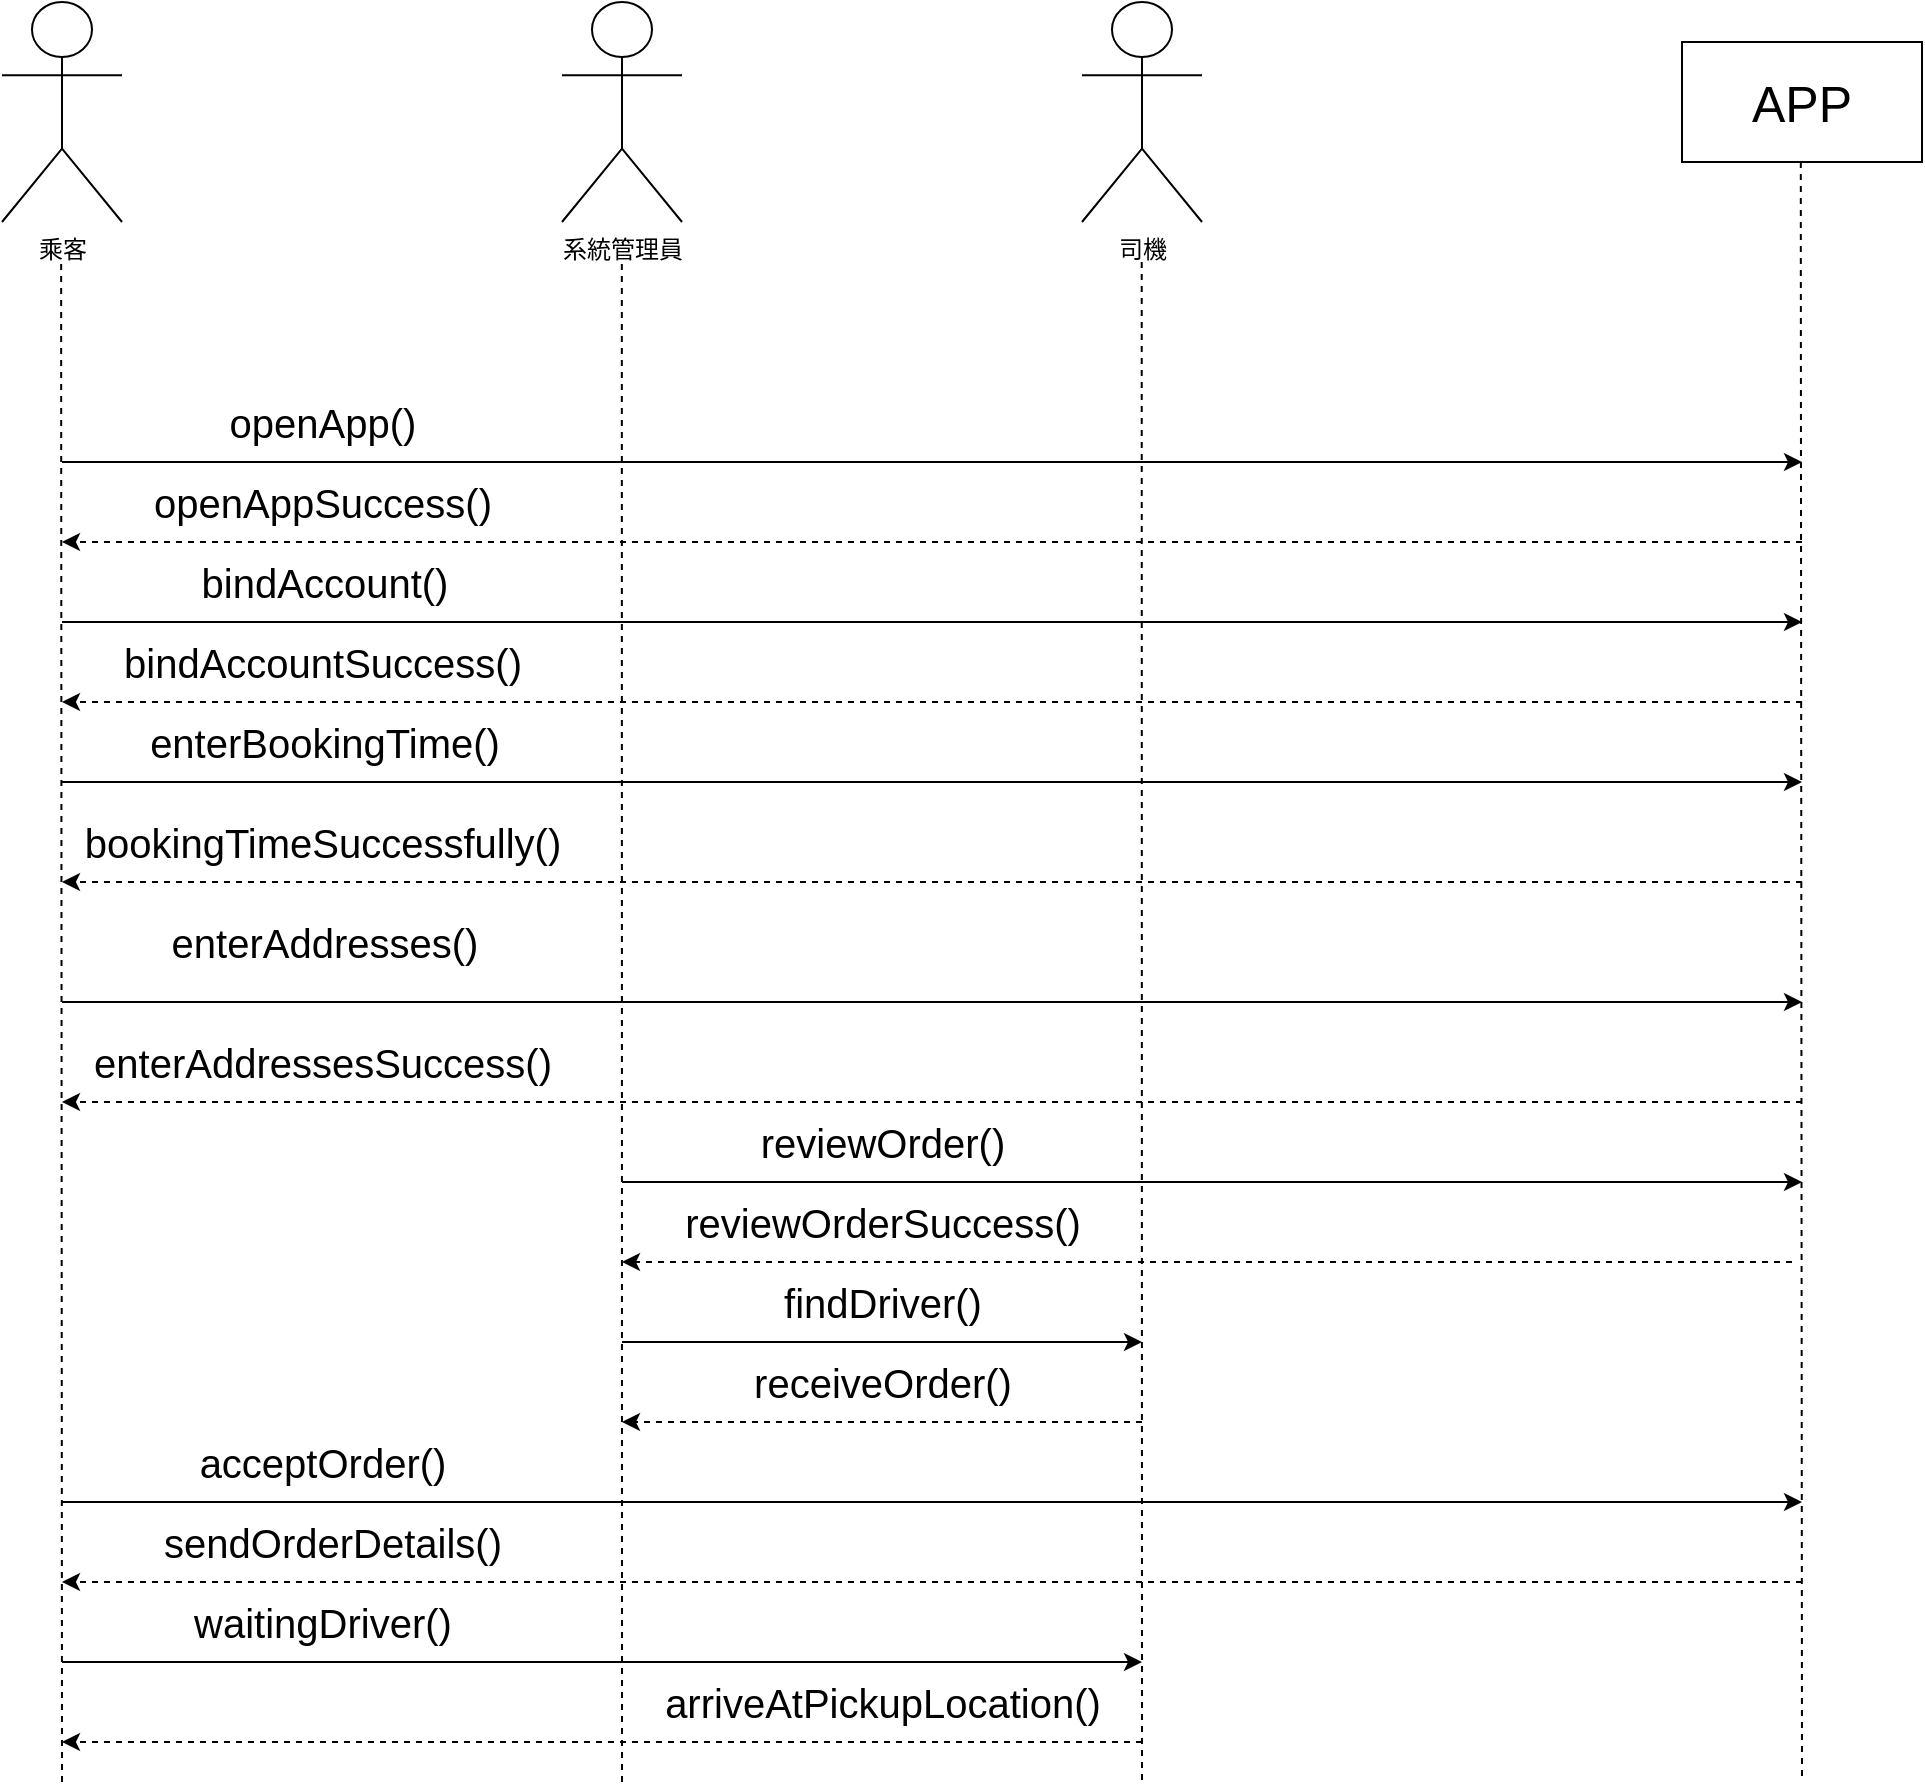 <mxfile>
    <diagram id="Mip01cM4Fly_g3URmbyJ" name="第1頁">
        <mxGraphModel dx="1770" dy="891" grid="1" gridSize="10" guides="1" tooltips="1" connect="1" arrows="1" fold="1" page="0" pageScale="1" pageWidth="1169" pageHeight="827" math="0" shadow="0">
            <root>
                <mxCell id="0"/>
                <mxCell id="1" parent="0"/>
                <mxCell id="2" value="乘客" style="shape=umlActor;verticalLabelPosition=bottom;verticalAlign=top;html=1;outlineConnect=0;" parent="1" vertex="1">
                    <mxGeometry x="70" y="70" width="60" height="110" as="geometry"/>
                </mxCell>
                <mxCell id="3" value="&lt;font style=&quot;font-size: 25px;&quot;&gt;APP&lt;/font&gt;" style="rounded=0;whiteSpace=wrap;html=1;" parent="1" vertex="1">
                    <mxGeometry x="910" y="90" width="120" height="60" as="geometry"/>
                </mxCell>
                <mxCell id="10" value="" style="endArrow=classic;html=1;fontSize=25;" parent="1" edge="1">
                    <mxGeometry width="50" height="50" relative="1" as="geometry">
                        <mxPoint x="100" y="300" as="sourcePoint"/>
                        <mxPoint x="970" y="300" as="targetPoint"/>
                    </mxGeometry>
                </mxCell>
                <mxCell id="14" value="openApp()" style="edgeLabel;html=1;align=center;verticalAlign=middle;resizable=0;points=[];fontSize=20;" parent="10" vertex="1" connectable="0">
                    <mxGeometry x="-0.73" relative="1" as="geometry">
                        <mxPoint x="12" y="-20" as="offset"/>
                    </mxGeometry>
                </mxCell>
                <mxCell id="13" value="" style="endArrow=classic;html=1;fontSize=25;dashed=1;" parent="1" edge="1">
                    <mxGeometry width="50" height="50" relative="1" as="geometry">
                        <mxPoint x="970" y="340" as="sourcePoint"/>
                        <mxPoint x="100" y="340" as="targetPoint"/>
                    </mxGeometry>
                </mxCell>
                <mxCell id="16" value="openAppSuccess()" style="edgeLabel;html=1;align=center;verticalAlign=middle;resizable=0;points=[];fontSize=20;" parent="1" vertex="1" connectable="0">
                    <mxGeometry x="230.0" y="320" as="geometry"/>
                </mxCell>
                <mxCell id="17" value="" style="endArrow=classic;html=1;fontSize=25;" parent="1" edge="1">
                    <mxGeometry width="50" height="50" relative="1" as="geometry">
                        <mxPoint x="100" y="380" as="sourcePoint"/>
                        <mxPoint x="970" y="380" as="targetPoint"/>
                    </mxGeometry>
                </mxCell>
                <mxCell id="18" value="bindAccount()" style="edgeLabel;html=1;align=center;verticalAlign=middle;resizable=0;points=[];fontSize=20;" parent="17" vertex="1" connectable="0">
                    <mxGeometry x="-0.73" relative="1" as="geometry">
                        <mxPoint x="13" y="-20" as="offset"/>
                    </mxGeometry>
                </mxCell>
                <mxCell id="20" value="" style="endArrow=classic;html=1;fontSize=25;dashed=1;" parent="1" edge="1">
                    <mxGeometry width="50" height="50" relative="1" as="geometry">
                        <mxPoint x="970" y="420" as="sourcePoint"/>
                        <mxPoint x="100" y="420" as="targetPoint"/>
                    </mxGeometry>
                </mxCell>
                <mxCell id="21" value="bindAccountSuccess()" style="edgeLabel;html=1;align=center;verticalAlign=middle;resizable=0;points=[];fontSize=20;" parent="1" vertex="1" connectable="0">
                    <mxGeometry x="230.001" y="400" as="geometry"/>
                </mxCell>
                <mxCell id="22" value="" style="endArrow=classic;html=1;fontSize=25;" parent="1" edge="1">
                    <mxGeometry width="50" height="50" relative="1" as="geometry">
                        <mxPoint x="100" y="570" as="sourcePoint"/>
                        <mxPoint x="970" y="570" as="targetPoint"/>
                    </mxGeometry>
                </mxCell>
                <mxCell id="23" value="enterAddresses()" style="edgeLabel;html=1;align=center;verticalAlign=middle;resizable=0;points=[];fontSize=20;" parent="22" vertex="1" connectable="0">
                    <mxGeometry x="-0.73" relative="1" as="geometry">
                        <mxPoint x="13" y="-30" as="offset"/>
                    </mxGeometry>
                </mxCell>
                <mxCell id="29" value="" style="endArrow=classic;html=1;fontSize=25;dashed=1;" parent="1" edge="1">
                    <mxGeometry width="50" height="50" relative="1" as="geometry">
                        <mxPoint x="970" y="620" as="sourcePoint"/>
                        <mxPoint x="100" y="620" as="targetPoint"/>
                    </mxGeometry>
                </mxCell>
                <mxCell id="31" value="enterAddressesSuccess()" style="edgeLabel;html=1;align=center;verticalAlign=middle;resizable=0;points=[];fontSize=20;" parent="1" vertex="1" connectable="0">
                    <mxGeometry x="230.001" y="600" as="geometry"/>
                </mxCell>
                <mxCell id="33" value="系統管理員" style="shape=umlActor;verticalLabelPosition=bottom;verticalAlign=top;html=1;outlineConnect=0;" parent="1" vertex="1">
                    <mxGeometry x="350" y="70" width="60" height="110" as="geometry"/>
                </mxCell>
                <mxCell id="39" value="" style="endArrow=classic;html=1;fontSize=25;dashed=1;" parent="1" edge="1">
                    <mxGeometry width="50" height="50" relative="1" as="geometry">
                        <mxPoint x="965" y="700" as="sourcePoint"/>
                        <mxPoint x="380" y="700" as="targetPoint"/>
                    </mxGeometry>
                </mxCell>
                <mxCell id="46" value="司機" style="shape=umlActor;verticalLabelPosition=bottom;verticalAlign=top;html=1;outlineConnect=0;" parent="1" vertex="1">
                    <mxGeometry x="610" y="70" width="60" height="110" as="geometry"/>
                </mxCell>
                <mxCell id="36" value="" style="endArrow=classic;html=1;fontSize=25;fontStyle=1" parent="1" edge="1">
                    <mxGeometry width="50" height="50" relative="1" as="geometry">
                        <mxPoint x="380" y="660" as="sourcePoint"/>
                        <mxPoint x="970" y="660" as="targetPoint"/>
                    </mxGeometry>
                </mxCell>
                <mxCell id="47" value="reviewOrderSuccess()" style="edgeLabel;html=1;align=center;verticalAlign=middle;resizable=0;points=[];fontSize=20;" parent="1" vertex="1" connectable="0">
                    <mxGeometry x="510.001" y="680" as="geometry"/>
                </mxCell>
                <mxCell id="48" value="reviewOrder()" style="edgeLabel;html=1;align=center;verticalAlign=middle;resizable=0;points=[];fontSize=20;" parent="1" vertex="1" connectable="0">
                    <mxGeometry x="510.001" y="640" as="geometry"/>
                </mxCell>
                <mxCell id="49" value="" style="endArrow=classic;html=1;fontSize=25;fontStyle=1" parent="1" edge="1">
                    <mxGeometry width="50" height="50" relative="1" as="geometry">
                        <mxPoint x="380" y="740" as="sourcePoint"/>
                        <mxPoint x="640" y="740" as="targetPoint"/>
                    </mxGeometry>
                </mxCell>
                <mxCell id="50" value="findDriver()" style="edgeLabel;html=1;align=center;verticalAlign=middle;resizable=0;points=[];fontSize=20;" parent="1" vertex="1" connectable="0">
                    <mxGeometry x="510.001" y="720" as="geometry"/>
                </mxCell>
                <mxCell id="51" value="" style="endArrow=classic;html=1;fontSize=25;dashed=1;" parent="1" edge="1">
                    <mxGeometry width="50" height="50" relative="1" as="geometry">
                        <mxPoint x="640" y="780" as="sourcePoint"/>
                        <mxPoint x="380" y="780" as="targetPoint"/>
                    </mxGeometry>
                </mxCell>
                <mxCell id="53" value="receiveOrder()" style="edgeLabel;html=1;align=center;verticalAlign=middle;resizable=0;points=[];fontSize=20;" parent="1" vertex="1" connectable="0">
                    <mxGeometry x="510.001" y="760" as="geometry"/>
                </mxCell>
                <mxCell id="54" value="" style="endArrow=classic;html=1;fontSize=25;" parent="1" edge="1">
                    <mxGeometry width="50" height="50" relative="1" as="geometry">
                        <mxPoint x="100" y="820" as="sourcePoint"/>
                        <mxPoint x="970" y="820" as="targetPoint"/>
                    </mxGeometry>
                </mxCell>
                <mxCell id="55" value="acceptOrder()" style="edgeLabel;html=1;align=center;verticalAlign=middle;resizable=0;points=[];fontSize=20;" parent="54" vertex="1" connectable="0">
                    <mxGeometry x="-0.73" relative="1" as="geometry">
                        <mxPoint x="12" y="-20" as="offset"/>
                    </mxGeometry>
                </mxCell>
                <mxCell id="56" value="" style="endArrow=classic;html=1;fontSize=25;dashed=1;" parent="1" edge="1">
                    <mxGeometry width="50" height="50" relative="1" as="geometry">
                        <mxPoint x="970" y="860" as="sourcePoint"/>
                        <mxPoint x="100" y="860" as="targetPoint"/>
                    </mxGeometry>
                </mxCell>
                <mxCell id="57" value="sendOrderDetails()" style="edgeLabel;html=1;align=center;verticalAlign=middle;resizable=0;points=[];fontSize=20;" parent="1" vertex="1" connectable="0">
                    <mxGeometry x="230.0" y="840" as="geometry">
                        <mxPoint x="5" as="offset"/>
                    </mxGeometry>
                </mxCell>
                <mxCell id="59" value="" style="endArrow=classic;html=1;fontSize=25;" parent="1" edge="1">
                    <mxGeometry width="50" height="50" relative="1" as="geometry">
                        <mxPoint x="100" y="900" as="sourcePoint"/>
                        <mxPoint x="640" y="900" as="targetPoint"/>
                    </mxGeometry>
                </mxCell>
                <mxCell id="60" value="waitingDriver()" style="edgeLabel;html=1;align=center;verticalAlign=middle;resizable=0;points=[];fontSize=20;" parent="59" vertex="1" connectable="0">
                    <mxGeometry x="-0.73" relative="1" as="geometry">
                        <mxPoint x="57" y="-20" as="offset"/>
                    </mxGeometry>
                </mxCell>
                <mxCell id="61" value="" style="endArrow=classic;html=1;fontSize=25;dashed=1;" parent="1" edge="1">
                    <mxGeometry width="50" height="50" relative="1" as="geometry">
                        <mxPoint x="640" y="940" as="sourcePoint"/>
                        <mxPoint x="100" y="940" as="targetPoint"/>
                    </mxGeometry>
                </mxCell>
                <mxCell id="62" value="arriveAtPickupLocation()" style="edgeLabel;html=1;align=center;verticalAlign=middle;resizable=0;points=[];fontSize=20;" parent="1" vertex="1" connectable="0">
                    <mxGeometry x="510.003" y="920" as="geometry"/>
                </mxCell>
                <mxCell id="63" style="edgeStyle=none;html=1;fontSize=25;endArrow=none;endFill=0;dashed=1;" parent="1" edge="1">
                    <mxGeometry relative="1" as="geometry">
                        <mxPoint x="640" y="960" as="targetPoint"/>
                        <mxPoint x="639.86" y="200" as="sourcePoint"/>
                        <Array as="points">
                            <mxPoint x="639.86" y="250"/>
                        </Array>
                    </mxGeometry>
                </mxCell>
                <mxCell id="64" style="edgeStyle=none;html=1;fontSize=25;endArrow=none;endFill=0;dashed=1;" parent="1" edge="1">
                    <mxGeometry relative="1" as="geometry">
                        <mxPoint x="380" y="960" as="targetPoint"/>
                        <mxPoint x="379.92" y="201" as="sourcePoint"/>
                        <Array as="points">
                            <mxPoint x="379.92" y="251"/>
                        </Array>
                    </mxGeometry>
                </mxCell>
                <mxCell id="65" style="edgeStyle=none;html=1;fontSize=25;endArrow=none;endFill=0;dashed=1;" parent="1" edge="1">
                    <mxGeometry relative="1" as="geometry">
                        <mxPoint x="100" y="960" as="targetPoint"/>
                        <mxPoint x="99.58" y="201" as="sourcePoint"/>
                        <Array as="points">
                            <mxPoint x="99.58" y="251"/>
                        </Array>
                    </mxGeometry>
                </mxCell>
                <mxCell id="66" style="edgeStyle=none;html=1;fontSize=25;endArrow=none;endFill=0;dashed=1;" parent="1" edge="1">
                    <mxGeometry relative="1" as="geometry">
                        <mxPoint x="970" y="960" as="targetPoint"/>
                        <mxPoint x="969.41" y="150" as="sourcePoint"/>
                        <Array as="points">
                            <mxPoint x="969.41" y="200"/>
                        </Array>
                    </mxGeometry>
                </mxCell>
                <mxCell id="68" value="" style="endArrow=classic;html=1;fontSize=25;" parent="1" edge="1">
                    <mxGeometry width="50" height="50" relative="1" as="geometry">
                        <mxPoint x="100" y="460" as="sourcePoint"/>
                        <mxPoint x="970" y="460" as="targetPoint"/>
                    </mxGeometry>
                </mxCell>
                <mxCell id="69" value="enterBookingTime()" style="edgeLabel;html=1;align=center;verticalAlign=middle;resizable=0;points=[];fontSize=20;" parent="68" vertex="1" connectable="0">
                    <mxGeometry x="-0.73" relative="1" as="geometry">
                        <mxPoint x="13" y="-20" as="offset"/>
                    </mxGeometry>
                </mxCell>
                <mxCell id="70" value="" style="endArrow=classic;html=1;fontSize=25;dashed=1;" parent="1" edge="1">
                    <mxGeometry width="50" height="50" relative="1" as="geometry">
                        <mxPoint x="970" y="510" as="sourcePoint"/>
                        <mxPoint x="100" y="510" as="targetPoint"/>
                    </mxGeometry>
                </mxCell>
                <mxCell id="73" value="bookingTimeSuccessfully()" style="edgeLabel;html=1;align=center;verticalAlign=middle;resizable=0;points=[];fontSize=20;" parent="1" vertex="1" connectable="0">
                    <mxGeometry x="230.001" y="490" as="geometry"/>
                </mxCell>
            </root>
        </mxGraphModel>
    </diagram>
</mxfile>